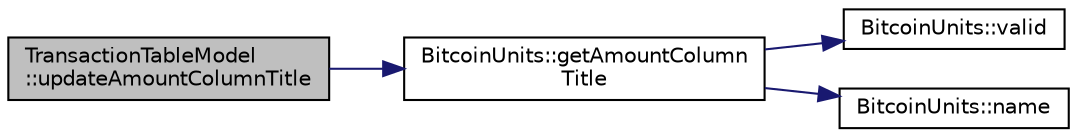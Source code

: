digraph "TransactionTableModel::updateAmountColumnTitle"
{
 // LATEX_PDF_SIZE
  edge [fontname="Helvetica",fontsize="10",labelfontname="Helvetica",labelfontsize="10"];
  node [fontname="Helvetica",fontsize="10",shape=record];
  rankdir="LR";
  Node0 [label="TransactionTableModel\l::updateAmountColumnTitle",height=0.2,width=0.4,color="black", fillcolor="grey75", style="filled", fontcolor="black",tooltip=" "];
  Node0 -> Node1 [color="midnightblue",fontsize="10",style="solid",fontname="Helvetica"];
  Node1 [label="BitcoinUnits::getAmountColumn\lTitle",height=0.2,width=0.4,color="black", fillcolor="white", style="filled",URL="$class_bitcoin_units.html#ae15618373f7e2230cb6263a0f06d2180",tooltip="Gets title for amount column including current display unit if optionsModel reference available */."];
  Node1 -> Node2 [color="midnightblue",fontsize="10",style="solid",fontname="Helvetica"];
  Node2 [label="BitcoinUnits::valid",height=0.2,width=0.4,color="black", fillcolor="white", style="filled",URL="$class_bitcoin_units.html#a81cbc41480adfb600dad79711d336e5f",tooltip="Is unit ID valid?"];
  Node1 -> Node3 [color="midnightblue",fontsize="10",style="solid",fontname="Helvetica"];
  Node3 [label="BitcoinUnits::name",height=0.2,width=0.4,color="black", fillcolor="white", style="filled",URL="$class_bitcoin_units.html#a4cf46136434ed30728608e67e90a9cbe",tooltip="Short name."];
}
